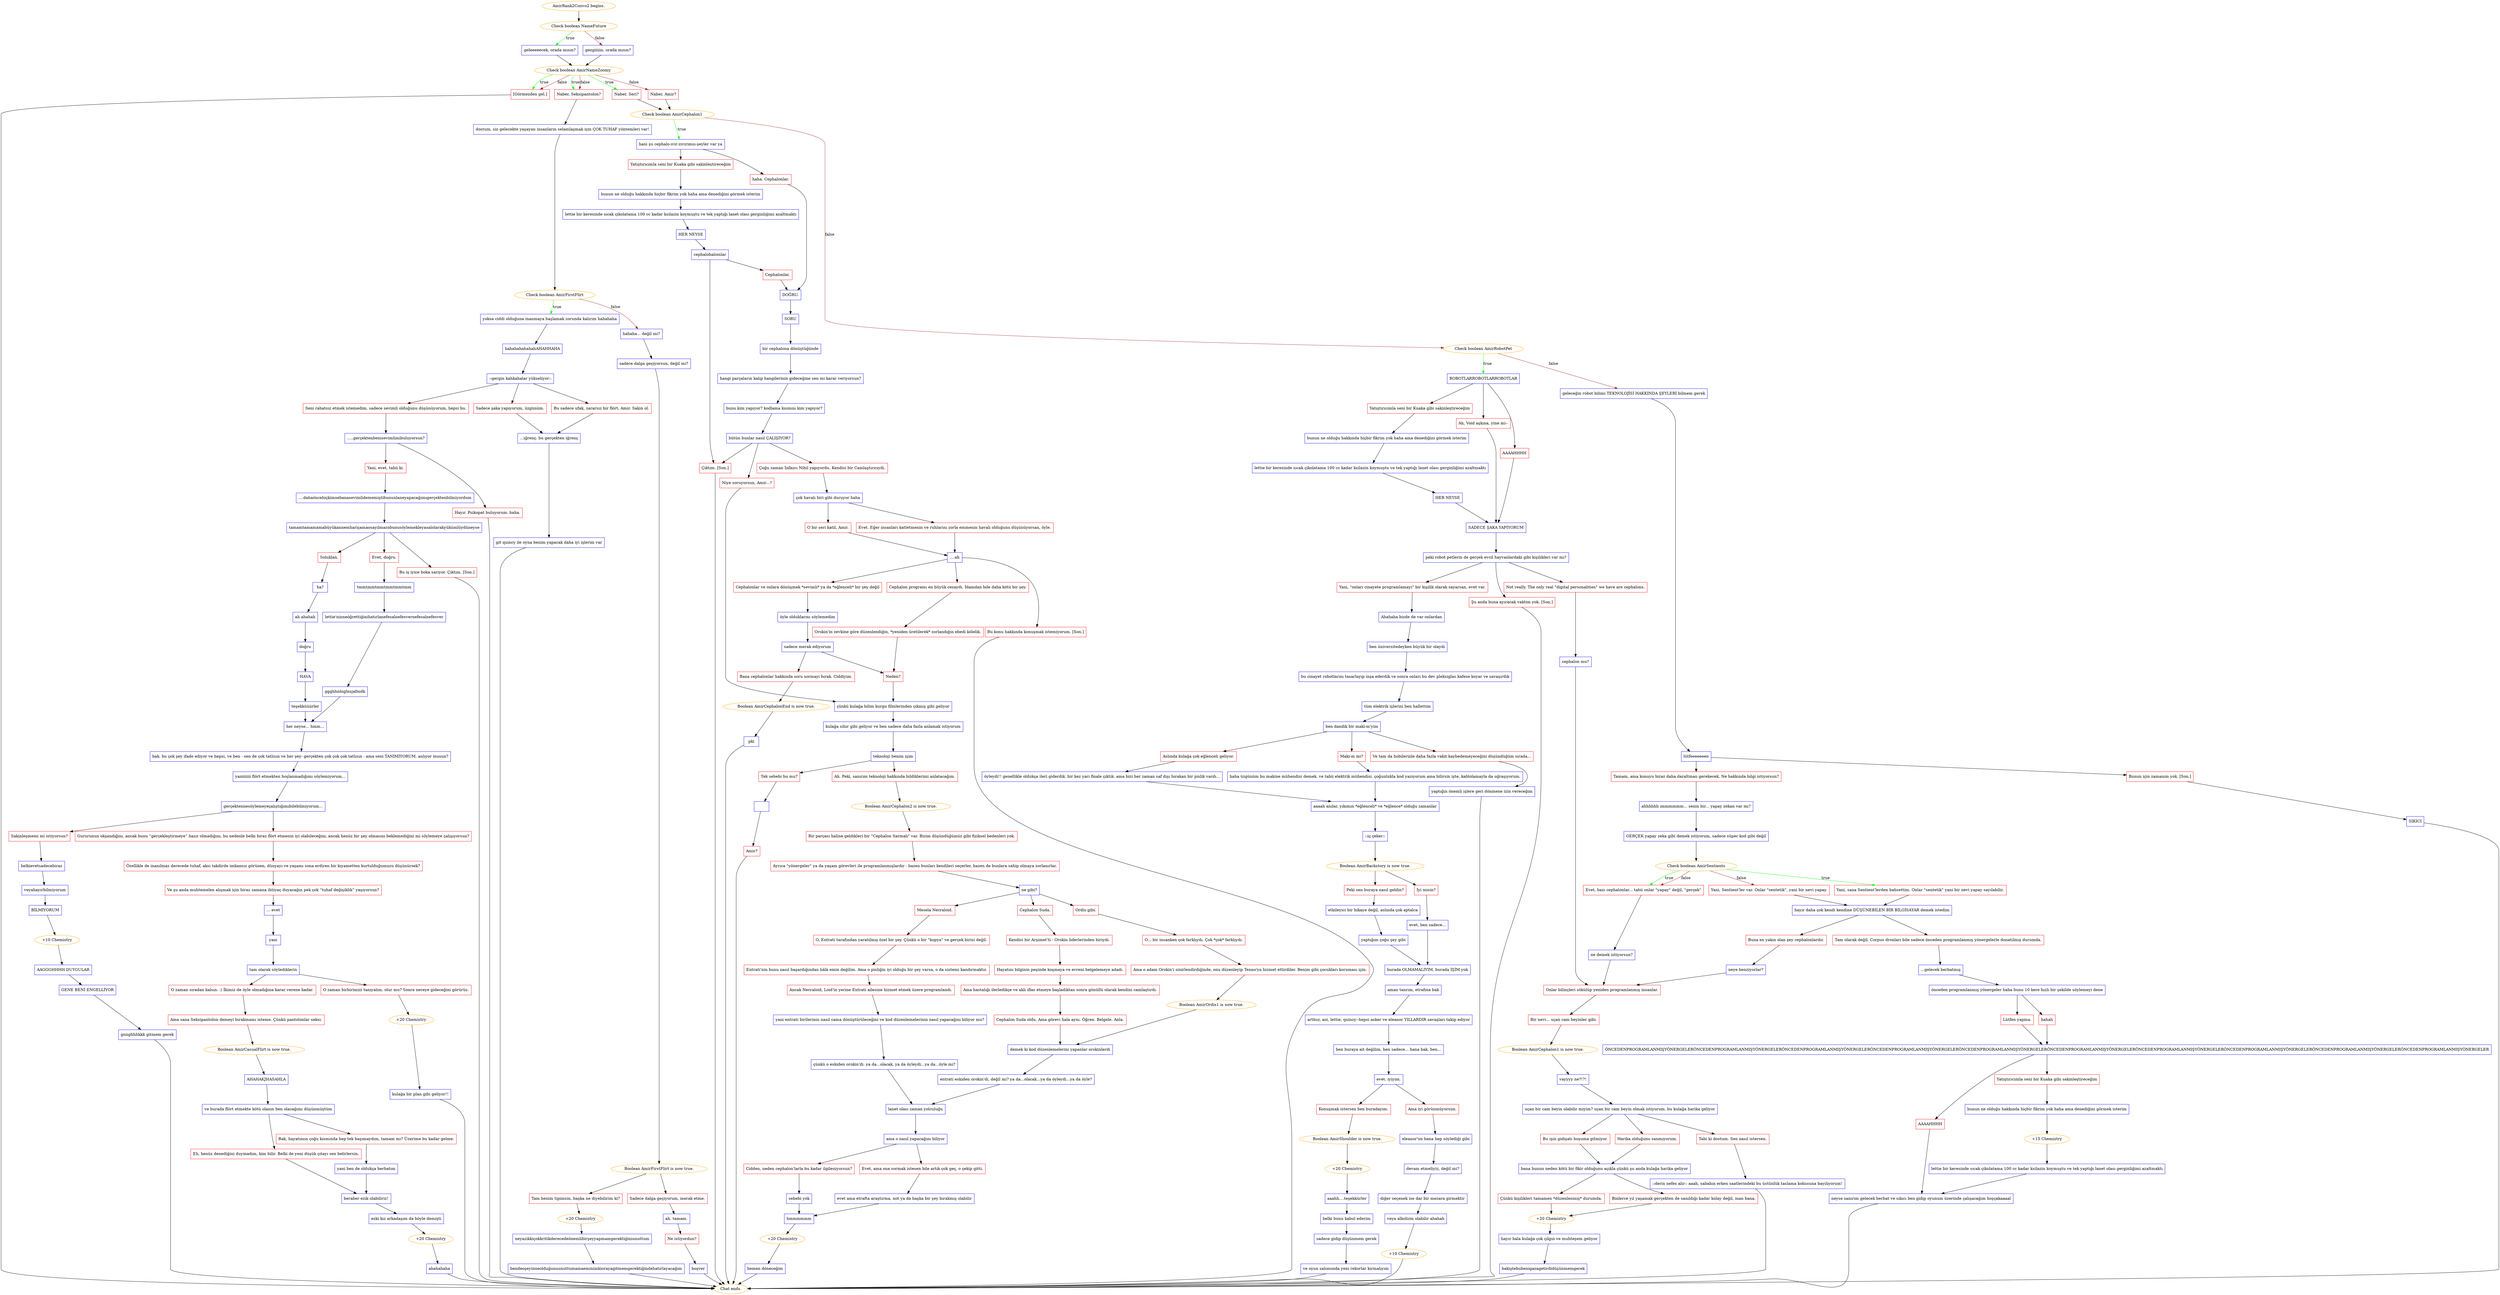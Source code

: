 digraph {
	"AmirRank2Convo2 begins." [color=orange];
		"AmirRank2Convo2 begins." -> j1555648941;
	j1555648941 [label="Check boolean NameFuture",color=orange];
		j1555648941 -> j3645613876 [label=true,color=green];
		j1555648941 -> j3997049936 [label=false,color=brown];
	j3645613876 [label="geleeeeecek, orada mısın?",shape=box,color=blue];
		j3645613876 -> j3096240527;
	j3997049936 [label="gezgiiiiin, orada mısın?",shape=box,color=blue];
		j3997049936 -> j3096240527;
	j3096240527 [label="Check boolean AmirNameZoomy",color=orange];
		j3096240527 -> j1155504604 [label=true,color=green];
		j3096240527 -> j1097892031 [label=true,color=green];
		j3096240527 -> j2254178550 [label=true,color=green];
		j3096240527 -> j1155504604 [label=false,color=brown];
		j3096240527 -> j1097892031 [label=false,color=brown];
		j3096240527 -> j3768121248 [label=false,color=brown];
	j1155504604 [label="[Görmezden gel.]",shape=box,color=red];
		j1155504604 -> "Chat ends.";
	j1097892031 [label="Naber, Seksipantolon?",shape=box,color=red];
		j1097892031 -> j2605935971;
	j2254178550 [label="Naber, Seri?",shape=box,color=red];
		j2254178550 -> j87647369;
	j3768121248 [label="Naber, Amir?",shape=box,color=red];
		j3768121248 -> j87647369;
	"Chat ends." [color=orange];
	j2605935971 [label="dostum, siz gelecekte yaşayan insanların selamlaşmak için ÇOK TUHAF yöntemleri var!",shape=box,color=blue];
		j2605935971 -> j1575820688;
	j87647369 [label="Check boolean AmirCephalon1",color=orange];
		j87647369 -> j1196206813 [label=true,color=green];
		j87647369 -> j1377197533 [label=false,color=brown];
	j1575820688 [label="Check boolean AmirFirstFlirt",color=orange];
		j1575820688 -> j1837918487 [label=true,color=green];
		j1575820688 -> j4087175379 [label=false,color=brown];
	j1196206813 [label="hani şu cephalo-ıvır-zıvırımsı-şeyler var ya",shape=box,color=blue];
		j1196206813 -> j382380764;
		j1196206813 -> j2604825046;
	j1377197533 [label="Check boolean AmirRobotPet",color=orange];
		j1377197533 -> j4050779019 [label=true,color=green];
		j1377197533 -> j4288809451 [label=false,color=brown];
	j1837918487 [label="yoksa ciddi olduğuna inanmaya başlamak zorunda kalırım hahahaha",shape=box,color=blue];
		j1837918487 -> j4153154829;
	j4087175379 [label="hahaha... değil mi?",shape=box,color=blue];
		j4087175379 -> j4209388252;
	j382380764 [label="haha. Cephalonlar.",shape=box,color=red];
		j382380764 -> j578714464;
	j2604825046 [label="Yatıştırıcımla seni bir Kuaka gibi sakinleştireceğim",shape=box,color=red];
		j2604825046 -> j2013994024;
	j4050779019 [label="ROBOTLARROBOTLARROBOTLAR",shape=box,color=blue];
		j4050779019 -> j4015082406;
		j4050779019 -> j3637688724;
		j4050779019 -> j3186823257;
	j4288809451 [label="geleceğin robot bilimi TEKNOLOJİSİ HAKKINDA ŞEYLERİ bilmem gerek",shape=box,color=blue];
		j4288809451 -> j4120553170;
	j4153154829 [label="hahahahahahahAHAHHAHA",shape=box,color=blue];
		j4153154829 -> j1545895142;
	j4209388252 [label="sadece dalga geçiyorsun, değil mi?",shape=box,color=blue];
		j4209388252 -> j1496595557;
	j578714464 [label="DOĞRU.",shape=box,color=blue];
		j578714464 -> j4215194113;
	j2013994024 [label="bunun ne olduğu hakkında hiçbir fikrim yok haha ama denediğini görmek isterim",shape=box,color=blue];
		j2013994024 -> j3928562389;
	j4015082406 [label="Ah, Void aşkına, yine mi--",shape=box,color=red];
		j4015082406 -> j2068387283;
	j3637688724 [label="AAAAHHHH",shape=box,color=red];
		j3637688724 -> j2068387283;
	j3186823257 [label="Yatıştırıcımla seni bir Kuaka gibi sakinleştireceğim",shape=box,color=red];
		j3186823257 -> j2443568298;
	j4120553170 [label="lütfeeeeeeen",shape=box,color=blue];
		j4120553170 -> j1743965623;
		j4120553170 -> j2939395172;
	j1545895142 [label="::gergin kahkahalar yükseliyor::",shape=box,color=blue];
		j1545895142 -> j1989280413;
		j1545895142 -> j3382277807;
		j1545895142 -> j109582959;
	j1496595557 [label="Boolean AmirFirstFlirt is now true.",color=orange];
		j1496595557 -> j3691951172;
		j1496595557 -> j983985262;
	j4215194113 [label="SORU",shape=box,color=blue];
		j4215194113 -> j2086602137;
	j3928562389 [label="lettie bir keresinde sıcak çikolatama 100 cc kadar ksilazin koymuştu ve tek yaptığı lanet olası gerginliğimi azaltmaktı",shape=box,color=blue];
		j3928562389 -> j310556753;
	j2068387283 [label="SADECE ŞAKA YAPIYORUM",shape=box,color=blue];
		j2068387283 -> j1949338112;
	j2443568298 [label="bunun ne olduğu hakkında hiçbir fikrim yok haha ama denediğini görmek isterim",shape=box,color=blue];
		j2443568298 -> j1221978993;
	j1743965623 [label="Bunun için zamanım yok. [Son.]",shape=box,color=red];
		j1743965623 -> j1433240159;
	j2939395172 [label="Tamam, ama konuyu biraz daha daraltman gerekecek. Ne hakkında bilgi istiyorsun?",shape=box,color=red];
		j2939395172 -> j2376875310;
	j1989280413 [label="Seni rahatsız etmek istemedim, sadece sevimli olduğunu düşünüyorum, hepsi bu.",shape=box,color=red];
		j1989280413 -> j1682330688;
	j3382277807 [label="Sadece şaka yapıyorum, üzgünüm.",shape=box,color=red];
		j3382277807 -> j2035836341;
	j109582959 [label="Bu sadece ufak, zararsız bir flört, Amir. Sakin ol.",shape=box,color=red];
		j109582959 -> j2035836341;
	j3691951172 [label="Tam benim tipimsin, başka ne diyebilirim ki?",shape=box,color=red];
		j3691951172 -> j3069607470;
	j983985262 [label="Sadece dalga geçiyorum, merak etme.",shape=box,color=red];
		j983985262 -> j2270155365;
	j2086602137 [label="bir cephalona dönüştüğünde",shape=box,color=blue];
		j2086602137 -> j3526292637;
	j310556753 [label="HER NEYSE",shape=box,color=blue];
		j310556753 -> j996017093;
	j1949338112 [label="peki robot petlerin de gerçek evcil hayvanlardaki gibi kişilikleri var mı?",shape=box,color=blue];
		j1949338112 -> j2474488331;
		j1949338112 -> j2319616862;
		j1949338112 -> j3175382671;
	j1221978993 [label="lettie bir keresinde sıcak çikolatama 100 cc kadar ksilazin koymuştu ve tek yaptığı lanet olası gerginliğimi azaltmaktı",shape=box,color=blue];
		j1221978993 -> j1661058953;
	j1433240159 [label="SIKICI",shape=box,color=blue];
		j1433240159 -> "Chat ends.";
	j2376875310 [label="ahhhhhh ımmmmmm... senin bir... yapay zekan var mı?",shape=box,color=blue];
		j2376875310 -> j2575952842;
	j1682330688 [label=".....gerçektenbenisevimlimibuluyorsun?",shape=box,color=blue];
		j1682330688 -> j931083977;
		j1682330688 -> j856382743;
	j2035836341 [label="...iğrenç. bu gerçekten iğrenç",shape=box,color=blue];
		j2035836341 -> j2595701607;
	j3069607470 [label="+20 Chemistry",color=orange];
		j3069607470 -> j1321342592;
	j2270155365 [label="ah. tamam.",shape=box,color=blue];
		j2270155365 -> j757752891;
	j3526292637 [label="hangi parçaların kalıp hangilerinin gideceğine sen mi karar veriyorsun?",shape=box,color=blue];
		j3526292637 -> j4005313318;
	j996017093 [label="cephalobalomlar",shape=box,color=blue];
		j996017093 -> j510706504;
		j996017093 -> j558601907;
	j2474488331 [label="Not really. The only real \"digital personalities\" we have are cephalons.",shape=box,color=red];
		j2474488331 -> j33540231;
	j2319616862 [label="Yani, \"onları cinayete programlamayı\" bir kişilik olarak sayarsan, evet var.",shape=box,color=red];
		j2319616862 -> j1963414377;
	j3175382671 [label="Şu anda buna ayıracak vaktim yok. [Son.]",shape=box,color=red];
		j3175382671 -> "Chat ends.";
	j1661058953 [label="HER NEYSE",shape=box,color=blue];
		j1661058953 -> j2068387283;
	j2575952842 [label="GERÇEK yapay zeka gibi demek istiyorum, sadece süper kod gibi değil",shape=box,color=blue];
		j2575952842 -> j3361290284;
	j931083977 [label="Yani, evet, tabii ki.",shape=box,color=red];
		j931083977 -> j2981160999;
	j856382743 [label="Hayır. Psikopat buluyorum. haha.",shape=box,color=red];
		j856382743 -> "Chat ends.";
	j2595701607 [label="git quincy ile oyna benim yapacak daha iyi işlerim var",shape=box,color=blue];
		j2595701607 -> "Chat ends.";
	j1321342592 [label="neyazıkkiçokkritikderecedeönemlibirşeyyapmamgerektiğiniunuttum",shape=box,color=blue];
		j1321342592 -> j143620346;
	j757752891 [label="Ne istiyordun?",shape=box,color=red];
		j757752891 -> j164217829;
	j4005313318 [label="bunu kim yapıyor? kodlama kısmını kim yapıyor?",shape=box,color=blue];
		j4005313318 -> j1892515169;
	j510706504 [label="Cephalonlar.",shape=box,color=red];
		j510706504 -> j578714464;
	j558601907 [label="Çıktım. [Son.]",shape=box,color=red];
		j558601907 -> "Chat ends.";
	j33540231 [label="cephalon mu?",shape=box,color=blue];
		j33540231 -> j3348876905;
	j1963414377 [label="Ahahaha bizde de var onlardan",shape=box,color=blue];
		j1963414377 -> j705218367;
	j3361290284 [label="Check boolean AmirSentients",color=orange];
		j3361290284 -> j1256843843 [label=true,color=green];
		j3361290284 -> j3912808220 [label=true,color=green];
		j3361290284 -> j423745250 [label=false,color=brown];
		j3361290284 -> j3912808220 [label=false,color=brown];
	j2981160999 [label="....dahaöncehiçkimsebanasevimlidememiştibununlaneyapacağımıgerçektenbilmiyordum",shape=box,color=blue];
		j2981160999 -> j3700392595;
	j143620346 [label="bendeoşeyinneolduğunuunuttumamaeminimkiorayagitmemgerektiğindehatırlayacağım",shape=box,color=blue];
		j143620346 -> "Chat ends.";
	j164217829 [label="boşver",shape=box,color=blue];
		j164217829 -> "Chat ends.";
	j1892515169 [label="bütün bunlar nasıl ÇALIŞIYOR?",shape=box,color=blue];
		j1892515169 -> j2195943675;
		j1892515169 -> j10290135;
		j1892515169 -> j558601907;
	j3348876905 [label="Onlar bilinçleri sökülüp yeniden programlanmış insanlar.",shape=box,color=red];
		j3348876905 -> j3748654657;
	j705218367 [label="ben üniversitedeyken büyük bir olaydı",shape=box,color=blue];
		j705218367 -> j1000687279;
	j1256843843 [label="Yani, sana Sentient'lerden bahsettim. Onlar \"sentetik\" yani bir nevi yapay sayılabilir.",shape=box,color=red];
		j1256843843 -> j3960814114;
	j3912808220 [label="Evet, bazı cephalonlar... tabii onlar \"yapay\" değil, \"gerçek\"",shape=box,color=red];
		j3912808220 -> j3842085506;
	j423745250 [label="Yani, Sentient'ler var. Onlar \"sentetik\", yani bir nevi yapay.",shape=box,color=red];
		j423745250 -> j3960814114;
	j3700392595 [label="tamamtamamamabüyükannemhariçamaosayılmazobunusöylemekleyasalolarakyükümlüydüneyse",shape=box,color=blue];
		j3700392595 -> j1969287328;
		j3700392595 -> j3586016307;
		j3700392595 -> j4110823344;
	j2195943675 [label="Çoğu zaman İnfazcı Nihil yapıyordu. Kendisi bir Camlaştırıcıydı.",shape=box,color=red];
		j2195943675 -> j3051401303;
	j10290135 [label="Niye soruyorsun, Amir...?",shape=box,color=red];
		j10290135 -> j1311642671;
	j3748654657 [label="Bir nevi... uçan cam beyinler gibi.",shape=box,color=red];
		j3748654657 -> j4237913684;
	j1000687279 [label="bu cinayet robotlarını tasarlayıp inşa ederdik ve sonra onları bu dev pleksiglas kafese koyar ve savaşırdık",shape=box,color=blue];
		j1000687279 -> j4288183243;
	j3960814114 [label="hayır daha çok kendi kendine DÜŞÜNEBİLEN BİR BİLGİSAYAR demek istedim",shape=box,color=blue];
		j3960814114 -> j55842414;
		j3960814114 -> j2458142446;
	j3842085506 [label="ne demek istiyorsun?",shape=box,color=blue];
		j3842085506 -> j3348876905;
	j1969287328 [label="Soluklan.",shape=box,color=red];
		j1969287328 -> j3587459828;
	j3586016307 [label="Evet, doğru.",shape=box,color=red];
		j3586016307 -> j337622052;
	j4110823344 [label="Bu iş iyice boka sarıyor. Çıktım. [Son.]",shape=box,color=red];
		j4110823344 -> "Chat ends.";
	j3051401303 [label="çok havalı biri gibi duruyor haha",shape=box,color=blue];
		j3051401303 -> j3276756743;
		j3051401303 -> j3818930814;
	j1311642671 [label="çünkü kulağa bilim kurgu filmlerinden çıkmış gibi geliyor",shape=box,color=blue];
		j1311642671 -> j1105644511;
	j4237913684 [label="Boolean AmirCephalon1 is now true.",color=orange];
		j4237913684 -> j50114924;
	j4288183243 [label="tüm elektrik işlerini ben hallettim",shape=box,color=blue];
		j4288183243 -> j514159358;
	j55842414 [label="Buna en yakın olan şey cephalonlardır.",shape=box,color=red];
		j55842414 -> j2030936063;
	j2458142446 [label="Tam olarak değil. Corpus dronları bile sadece önceden programlanmış yönergelerle donatılmış durumda.",shape=box,color=red];
		j2458142446 -> j2368327144;
	j3587459828 [label="ha?",shape=box,color=blue];
		j3587459828 -> j926571144;
	j337622052 [label="tmmtmmtmmtmmtmmtmm",shape=box,color=blue];
		j337622052 -> j1088001063;
	j3276756743 [label="Evet. Eğer insanları katletmenin ve ruhlarını zorla emmenin havalı olduğunu düşünüyorsan, öyle.",shape=box,color=red];
		j3276756743 -> j67437901;
	j3818930814 [label="O bir seri katil, Amir.",shape=box,color=red];
		j3818930814 -> j67437901;
	j1105644511 [label="kulağa sihir gibi geliyor ve ben sadece daha fazla anlamak istiyorum",shape=box,color=blue];
		j1105644511 -> j1274641205;
	j50114924 [label="vayyyy ne?!?!",shape=box,color=blue];
		j50114924 -> j4248848421;
	j514159358 [label="ben dandik bir maki-m'yim",shape=box,color=blue];
		j514159358 -> j2137296776;
		j514159358 -> j315852962;
		j514159358 -> j51177082;
	j2030936063 [label="neye benziyorlar?",shape=box,color=blue];
		j2030936063 -> j3348876905;
	j2368327144 [label="...gelecek berbatmış",shape=box,color=blue];
		j2368327144 -> j3146780876;
	j926571144 [label="ah ahahah",shape=box,color=blue];
		j926571144 -> j1583519469;
	j1088001063 [label="lettie'ninneöğrettiğinihatırlanefesalnefesvernefesalnefesver",shape=box,color=blue];
		j1088001063 -> j2436019979;
	j67437901 [label="....ah",shape=box,color=blue];
		j67437901 -> j1369673578;
		j67437901 -> j1923923242;
		j67437901 -> j2544166914;
	j1274641205 [label="teknoloji benim işim",shape=box,color=blue];
		j1274641205 -> j3697198381;
		j1274641205 -> j1183224629;
	j4248848421 [label="uçan bir cam beyin olabilir miyim? uçan bir cam beyin olmak istiyorum. bu kulağa harika geliyor",shape=box,color=blue];
		j4248848421 -> j3817604512;
		j4248848421 -> j4000101290;
		j4248848421 -> j420852176;
	j2137296776 [label="Maki-m mi?",shape=box,color=red];
		j2137296776 -> j3000552000;
	j315852962 [label="Aslında kulağa çok eğlenceli geliyor.",shape=box,color=red];
		j315852962 -> j737941502;
	j51177082 [label="Ve tam da hobilerinle daha fazla vakit kaybedemeyeceğini düşündüğüm sırada...",shape=box,color=red];
		j51177082 -> j3814886869;
	j3146780876 [label="önceden programlanmış yönergeler haha bunu 10 kere hızlı bir şekilde söylemeyi dene",shape=box,color=blue];
		j3146780876 -> j363846416;
		j3146780876 -> j4075091279;
	j1583519469 [label="doğru",shape=box,color=blue];
		j1583519469 -> j381015739;
	j2436019979 [label="ggghhnhiglnsjafmdk",shape=box,color=blue];
		j2436019979 -> j2092026607;
	j1369673578 [label="Cephalonlar ve onlara dönüşmek *sevimli* ya da *eğlenceli* bir şey değil",shape=box,color=red];
		j1369673578 -> j4246281546;
	j1923923242 [label="Bu konu hakkında konuşmak istemiyorum. [Son.]",shape=box,color=red];
		j1923923242 -> "Chat ends.";
	j2544166914 [label="Cephalon programı en büyük cezaydı. İdamdan bile daha kötü bir şey.",shape=box,color=red];
		j2544166914 -> j3596293133;
	j3697198381 [label="Tek sebebi bu mu?",shape=box,color=red];
		j3697198381 -> j3956974090;
	j1183224629 [label="Ah. Peki, sanırım teknoloji hakkında bildiklerimi anlatacağım.",shape=box,color=red];
		j1183224629 -> j3834154758;
	j3817604512 [label="Bu işin gidişatı hoşuma gitmiyor.",shape=box,color=red];
		j3817604512 -> j3920025551;
	j4000101290 [label="Harika olduğunu sanmıyorum.",shape=box,color=red];
		j4000101290 -> j3920025551;
	j420852176 [label="Tabi ki dostum. Sen nasıl istersen.",shape=box,color=red];
		j420852176 -> j1767926512;
	j3000552000 [label="haha üzgünüm bu makine mühendisi demek. ve tabii elektrik mühendisi. çoğunlukla kod yazıyorum ama bilirsin işte, kablolamayla da uğraşıyorum.",shape=box,color=blue];
		j3000552000 -> j1055372647;
	j737941502 [label="öyleydi!! genellikle oldukça ileri giderdik. bir kez yarı finale çıktık. ama bizi her zaman saf dışı bırakan bir pislik vardı...",shape=box,color=blue];
		j737941502 -> j1055372647;
	j3814886869 [label="yaptığın önemli işlere geri dönmene izin vereceğim",shape=box,color=blue];
		j3814886869 -> "Chat ends.";
	j363846416 [label="hahah",shape=box,color=red];
		j363846416 -> j389222096;
	j4075091279 [label="Lütfen yapma.",shape=box,color=red];
		j4075091279 -> j389222096;
	j381015739 [label="HAVA",shape=box,color=blue];
		j381015739 -> j1802436261;
	j2092026607 [label="her neyse... hmm...",shape=box,color=blue];
		j2092026607 -> j2422104749;
	j4246281546 [label="öyle olduklarını söylemedim",shape=box,color=blue];
		j4246281546 -> j3757106240;
	j3596293133 [label="Orokin'in zevkine göre düzenlendiğin, *yeniden üretilerek* zorlandığın ebedi kölelik.",shape=box,color=red];
		j3596293133 -> j3002315979;
	j3956974090 [label="  ",shape=box,color=blue];
		j3956974090 -> j2228253618;
	j3834154758 [label="Boolean AmirCephalon2 is now true.",color=orange];
		j3834154758 -> j4266556460;
	j3920025551 [label="bana bunun neden kötü bir fikir olduğunu açıkla çünkü şu anda kulağa harika geliyor",shape=box,color=blue];
		j3920025551 -> j3170755190;
		j3920025551 -> j3314000338;
	j1767926512 [label="::derin nefes alır:: aaah, sabahın erken saatlerindeki bu üstünlük taslama kokusuna bayılıyorum!",shape=box,color=blue];
		j1767926512 -> "Chat ends.";
	j1055372647 [label="aaaah anılar, yıkımın *eğlenceli* ve *eğlence* olduğu zamanlar",shape=box,color=blue];
		j1055372647 -> j213322678;
	j389222096 [label="ÖNCEDENPROGRAMLANMIŞYÖNERGELERÖNCEDENPROGRAMLANMIŞYÖNERGELERÖNCEDENPROGRAMLANMIŞYÖNERGELERÖNCEDENPROGRAMLANMIŞYÖNERGELERÖNCEDENPROGRAMLANMIŞYÖNERGELERÖNCEDENPROGRAMLANMIŞYÖNERGELERÖNCEDENPROGRAMLANMIŞYÖNERGELERÖNCEDENPROGRAMLANMIŞYÖNERGELERÖNCEDENPROGRAMLANMIŞYÖNERGELERÖNCEDENPROGRAMLANMIŞYÖNERGELER",shape=box,color=blue];
		j389222096 -> j326951517;
		j389222096 -> j3428141300;
	j1802436261 [label="teşekküüürler",shape=box,color=blue];
		j1802436261 -> j2092026607;
	j2422104749 [label="bak. bu çok şey ifade ediyor ve hepsi, ve ben - sen de çok tatlısın ve her şey- gerçekten çok çok çok tatlısın - ama seni TANIMIYORUM, anlıyor musun?",shape=box,color=blue];
		j2422104749 -> j3523517946;
	j3757106240 [label="sadece merak ediyorum",shape=box,color=blue];
		j3757106240 -> j3002315979;
		j3757106240 -> j2015395815;
	j3002315979 [label="Neden?",shape=box,color=red];
		j3002315979 -> j1311642671;
	j2228253618 [label="Amir?",shape=box,color=red];
		j2228253618 -> "Chat ends.";
	j4266556460 [label="Bir parçası haline geldikleri bir \"Cephalon Sarmalı\" var. Bizim düşündüğümüz gibi fiziksel bedenleri yok.",shape=box,color=red];
		j4266556460 -> j3421689532;
	j3170755190 [label="Çünkü kişilikleri tamamen *düzenlenmiş* durumda.",shape=box,color=red];
		j3170755190 -> j2304835797;
	j3314000338 [label="Binlerce yıl yaşamak gerçekten de sanıldığı kadar kolay değil, inan bana.",shape=box,color=red];
		j3314000338 -> j2304835797;
	j213322678 [label="::iç çeker::",shape=box,color=blue];
		j213322678 -> j2341517216;
	j326951517 [label="Yatıştırıcımla seni bir Kuaka gibi sakinleştireceğim",shape=box,color=red];
		j326951517 -> j2535351549;
	j3428141300 [label="AAAAHHHH",shape=box,color=red];
		j3428141300 -> j1209919386;
	j3523517946 [label="yaniiiiiii flört etmekten hoşlanmadığımı söylemiyorum...",shape=box,color=blue];
		j3523517946 -> j4226536824;
	j2015395815 [label="Bana cephalonlar hakkında soru sormayı bırak. Ciddiyim.",shape=box,color=red];
		j2015395815 -> j2781742084;
	j3421689532 [label="Ayrıca \"yönergeler\" ya da yaşam görevleri ile programlanmışlardır - bazen bunları kendileri seçerler, bazen de bunlara sahip olmaya zorlanırlar.",shape=box,color=red];
		j3421689532 -> j551507891;
	j2304835797 [label="+20 Chemistry",color=orange];
		j2304835797 -> j3184767218;
	j2341517216 [label="Boolean AmirBackstory is now true.",color=orange];
		j2341517216 -> j2332903244;
		j2341517216 -> j1560280773;
	j2535351549 [label="bunun ne olduğu hakkında hiçbir fikrim yok haha ama denediğini görmek isterim",shape=box,color=blue];
		j2535351549 -> j3563155223;
	j1209919386 [label="neyse sanırım gelecek berbat ve sıkıcı ben gidip oyunum üzerinde çalışacağım hoşçakaaaal",shape=box,color=blue];
		j1209919386 -> "Chat ends.";
	j4226536824 [label="gerçektennesöylemeyeçalıştığımıbilebilmiyorum...",shape=box,color=blue];
		j4226536824 -> j462406693;
		j4226536824 -> j2138734604;
	j2781742084 [label="Boolean AmirCephalonEnd is now true.",color=orange];
		j2781742084 -> j3187330782;
	j551507891 [label="ne gibi?",shape=box,color=blue];
		j551507891 -> j4155496953;
		j551507891 -> j514929278;
		j551507891 -> j3508292323;
	j3184767218 [label="hayır hala kulağa çok çılgın ve muhteşem geliyor",shape=box,color=blue];
		j3184767218 -> j3044267734;
	j2332903244 [label="İyi misin?",shape=box,color=red];
		j2332903244 -> j2221873934;
	j1560280773 [label="Peki sen buraya nasıl geldin?",shape=box,color=red];
		j1560280773 -> j365942918;
	j3563155223 [label="+15 Chemistry",color=orange];
		j3563155223 -> j31070100;
	j462406693 [label="Gururunun okşandığını, ancak bunu “gerçekleştirmeye” hazır olmadığını, bu nedenle belki biraz flört etmenin iyi olabileceğini, ancak henüz bir şey olmasını beklemediğini mi söylemeye çalışıyorsun?",shape=box,color=red];
		j462406693 -> j1936161674;
	j2138734604 [label="Sakinleşmemi mi istiyorsun?",shape=box,color=red];
		j2138734604 -> j2336853958;
	j3187330782 [label="pki",shape=box,color=blue];
		j3187330782 -> "Chat ends.";
	j4155496953 [label="Ordis gibi.",shape=box,color=red];
		j4155496953 -> j3952308016;
	j514929278 [label="Cephalon Suda.",shape=box,color=red];
		j514929278 -> j963865669;
	j3508292323 [label="Mesela Necraloid.",shape=box,color=red];
		j3508292323 -> j1969735654;
	j3044267734 [label="bakiştebubenigazagetirdidüşünmemgerek",shape=box,color=blue];
		j3044267734 -> "Chat ends.";
	j2221873934 [label="evet, ben sadece...",shape=box,color=blue];
		j2221873934 -> j3540647999;
	j365942918 [label="etkileyici bir hikaye değil, aslında çok aptalca",shape=box,color=blue];
		j365942918 -> j735857427;
	j31070100 [label="lettie bir keresinde sıcak çikolatama 100 cc kadar ksilazin koymuştu ve tek yaptığı lanet olası gerginliğimi azaltmaktı",shape=box,color=blue];
		j31070100 -> j1209919386;
	j1936161674 [label="Özellikle de inanılmaz derecede tuhaf, aksi takdirde imkansız görünen, dünyayı ve yaşamı sona erdiren bir kıyametten kurtulduğumuzu düşünürsek?",shape=box,color=red];
		j1936161674 -> j1813750366;
	j2336853958 [label="belkievetsadecebiraz",shape=box,color=blue];
		j2336853958 -> j2877027399;
	j3952308016 [label="O... bir insanken çok farklıydı. Çok *çok* farklıydı.",shape=box,color=red];
		j3952308016 -> j678468015;
	j963865669 [label="Kendisi bir Arşimet'ti - Orokin liderlerinden biriydi.",shape=box,color=red];
		j963865669 -> j2533638576;
	j1969735654 [label="O, Entrati tarafından yaratılmış özel bir şey. Çünkü o bir \"kopya\" ve gerçek birisi değil.",shape=box,color=red];
		j1969735654 -> j3352766856;
	j3540647999 [label="burada OLMAMALIYIM, burada İŞİM yok",shape=box,color=blue];
		j3540647999 -> j2218527006;
	j735857427 [label="yaptığım çoğu şey gibi",shape=box,color=blue];
		j735857427 -> j3540647999;
	j1813750366 [label="Ve şu anda muhtemelen alışmak için biraz zamana ihtiyaç duyacağın pek çok “tuhaf değişiklik” yaşıyorsun?",shape=box,color=red];
		j1813750366 -> j114040925;
	j2877027399 [label="veyahayırbilmiyorum",shape=box,color=blue];
		j2877027399 -> j393539027;
	j678468015 [label="Ama o adam Orokin'i sinirlendirdiğinde, onu düzenleyip Tenno'ya hizmet ettirdiler. Benim gibi çocukları koruması için.",shape=box,color=red];
		j678468015 -> j1002933142;
	j2533638576 [label="Hayatını bilginin peşinde koşmaya ve evreni belgelemeye adadı.",shape=box,color=red];
		j2533638576 -> j1779450804;
	j3352766856 [label="Entrati'nin bunu nasıl başardığından hâlâ emin değilim. Ama o pisliğin iyi olduğu bir şey varsa, o da sistemi kandırmaktır.",shape=box,color=red];
		j3352766856 -> j3238510612;
	j2218527006 [label="aman tanrım, etrafına bak",shape=box,color=blue];
		j2218527006 -> j1506190842;
	j114040925 [label="... evet",shape=box,color=blue];
		j114040925 -> j2080530388;
	j393539027 [label="BİLMİYORUM",shape=box,color=blue];
		j393539027 -> j3788148823;
	j1002933142 [label="Boolean AmirOrdis1 is now true.",color=orange];
		j1002933142 -> j3408928179;
	j1779450804 [label="Ama hastalığı ilerledikçe ve aklı iflas etmeye başladıktan sonra gönüllü olarak kendini camlaştırdı.",shape=box,color=red];
		j1779450804 -> j4058282680;
	j3238510612 [label="Ancak Necraloid, Loid'in yerine Entrati ailesine hizmet etmek üzere programlandı.",shape=box,color=red];
		j3238510612 -> j920407654;
	j1506190842 [label="arthur, aoi, lettie, quincy--hepsi asker ve eleanor YILLARDIR savaşları takip ediyor",shape=box,color=blue];
		j1506190842 -> j1634534490;
	j2080530388 [label="yani",shape=box,color=blue];
		j2080530388 -> j4110325817;
	j3788148823 [label="+10 Chemistry",color=orange];
		j3788148823 -> j3905479624;
	j3408928179 [label="demek ki kod düzenlemelerini yapanlar orokinlerdi",shape=box,color=blue];
		j3408928179 -> j4016096126;
	j4058282680 [label="Cephalon Suda oldu. Ama görevi hala aynı. Öğren. Belgele. Anla.",shape=box,color=red];
		j4058282680 -> j3408928179;
	j920407654 [label="yani entrati birilerinin nasıl cama dönüştürüleceğini ve kod düzenlemelerinin nasıl yapacağını biliyor mu?",shape=box,color=blue];
		j920407654 -> j1802078203;
	j1634534490 [label="ben buraya ait değilim, ben sadece... bana bak, ben...",shape=box,color=blue];
		j1634534490 -> j1182332469;
	j4110325817 [label="tam olarak söylediklerin",shape=box,color=blue];
		j4110325817 -> j159941540;
		j4110325817 -> j1092296235;
	j3905479624 [label="AAGGGHHHH DUYGULAR",shape=box,color=blue];
		j3905479624 -> j2245313669;
	j4016096126 [label="entrati eskiden orokin'di, değil mi? ya da...olacak...ya da öyleydi...ya da öyle?",shape=box,color=blue];
		j4016096126 -> j278274423;
	j1802078203 [label="çünkü o eskiden orokin'di. ya da...olacak, ya da öyleydi...ya da...öyle mi?",shape=box,color=blue];
		j1802078203 -> j278274423;
	j1182332469 [label="evet. iyiyim.",shape=box,color=blue];
		j1182332469 -> j401911605;
		j1182332469 -> j692882898;
	j159941540 [label="O zaman birbirimizi tanıyalım, olur mu? Sonra nereye gideceğini görürüz.",shape=box,color=red];
		j159941540 -> j2052395083;
	j1092296235 [label="O zaman sıradan kalsın. :) İkimiz de öyle olmadığına karar verene kadar.",shape=box,color=red];
		j1092296235 -> j2911774292;
	j2245313669 [label="GENE BENİ ENGELLİYOR",shape=box,color=blue];
		j2245313669 -> j3464023907;
	j278274423 [label="lanet olası zaman yolculuğu",shape=box,color=blue];
		j278274423 -> j2106221641;
	j401911605 [label="Konuşmak istersen ben buradayım.",shape=box,color=red];
		j401911605 -> j2405756589;
	j692882898 [label="Ama iyi görünmüyorsun.",shape=box,color=red];
		j692882898 -> j2085046468;
	j2052395083 [label="+20 Chemistry",color=orange];
		j2052395083 -> j4078122932;
	j2911774292 [label="Ama sana Seksipantolon demeyi bırakmamı isteme. Çünkü pantolonlar seksi.",shape=box,color=red];
		j2911774292 -> j3320555651;
	j3464023907 [label="gnnghhhkkk gitmem gerek",shape=box,color=blue];
		j3464023907 -> "Chat ends.";
	j2106221641 [label="ama o nasıl yapacağını biliyor",shape=box,color=blue];
		j2106221641 -> j1957337008;
		j2106221641 -> j4266584149;
	j2405756589 [label="Boolean AmirShoulder is now true.",color=orange];
		j2405756589 -> j3435123409;
	j2085046468 [label="eleanor'un bana hep söylediği gibi",shape=box,color=blue];
		j2085046468 -> j2949871848;
	j4078122932 [label="kulağa bir plan gibi geliyor!!",shape=box,color=blue];
		j4078122932 -> "Chat ends.";
	j3320555651 [label="Boolean AmirCasualFlirt is now true.",color=orange];
		j3320555651 -> j651457966;
	j1957337008 [label="Evet, ama ona sormak istesen bile artık çok geç, o çekip gitti.",shape=box,color=red];
		j1957337008 -> j1088458527;
	j4266584149 [label="Cidden, neden cephalon'larla bu kadar ilgileniyorsun?",shape=box,color=red];
		j4266584149 -> j389080090;
	j3435123409 [label="+20 Chemistry",color=orange];
		j3435123409 -> j2504325241;
	j2949871848 [label="devam etmeliyiz, değil mi?",shape=box,color=blue];
		j2949871848 -> j2018936845;
	j651457966 [label="AHAHAKJHASAHLA",shape=box,color=blue];
		j651457966 -> j3809050040;
	j1088458527 [label="evet ama etrafta araştırma, not ya da başka bir şey bırakmış olabilir",shape=box,color=blue];
		j1088458527 -> j456054536;
	j389080090 [label="sebebi yok",shape=box,color=blue];
		j389080090 -> j456054536;
	j2504325241 [label="aaahh....teşekkürler",shape=box,color=blue];
		j2504325241 -> j4105943785;
	j2018936845 [label="diğer seçenek ise dar bir mezara girmektir",shape=box,color=blue];
		j2018936845 -> j2083406193;
	j3809050040 [label="ve burada flört etmekte kötü olanın ben olacağımı düşünmüştüm",shape=box,color=blue];
		j3809050040 -> j4171701171;
		j3809050040 -> j2526452777;
	j456054536 [label="hmmmmmm",shape=box,color=blue];
		j456054536 -> j2808928339;
	j4105943785 [label="belki bunu kabul ederim",shape=box,color=blue];
		j4105943785 -> j3458005756;
	j2083406193 [label="veya alkolizm olabilir ahahah",shape=box,color=blue];
		j2083406193 -> j1933300832;
	j4171701171 [label="Eh, henüz denediğini duymadım, kim bilir. Belki de yeni düşük çıtayı sen belirlersin.",shape=box,color=red];
		j4171701171 -> j95533966;
	j2526452777 [label="Bak, hayatımın çoğu kısmında hep tek başımaydım, tamam mı? Üzerime bu kadar gelme.",shape=box,color=red];
		j2526452777 -> j204458241;
	j2808928339 [label="+20 Chemistry",color=orange];
		j2808928339 -> j2783491661;
	j3458005756 [label="sadece gidip düşünmem gerek",shape=box,color=blue];
		j3458005756 -> j3707864913;
	j1933300832 [label="+10 Chemistry",color=orange];
		j1933300832 -> "Chat ends.";
	j95533966 [label="beraber ezik olabiliriz!",shape=box,color=blue];
		j95533966 -> j2562596100;
	j204458241 [label="yani ben de oldukça berbatım",shape=box,color=blue];
		j204458241 -> j95533966;
	j2783491661 [label="hemen döneceğim",shape=box,color=blue];
		j2783491661 -> "Chat ends.";
	j3707864913 [label="ve oyun salonunda yeni rekorlar kırmalıyım",shape=box,color=blue];
		j3707864913 -> "Chat ends.";
	j2562596100 [label="eski kız arkadaşım da böyle demişti",shape=box,color=blue];
		j2562596100 -> j2232566788;
	j2232566788 [label="+20 Chemistry",color=orange];
		j2232566788 -> j397895668;
	j397895668 [label="ahahahaha",shape=box,color=blue];
		j397895668 -> "Chat ends.";
}